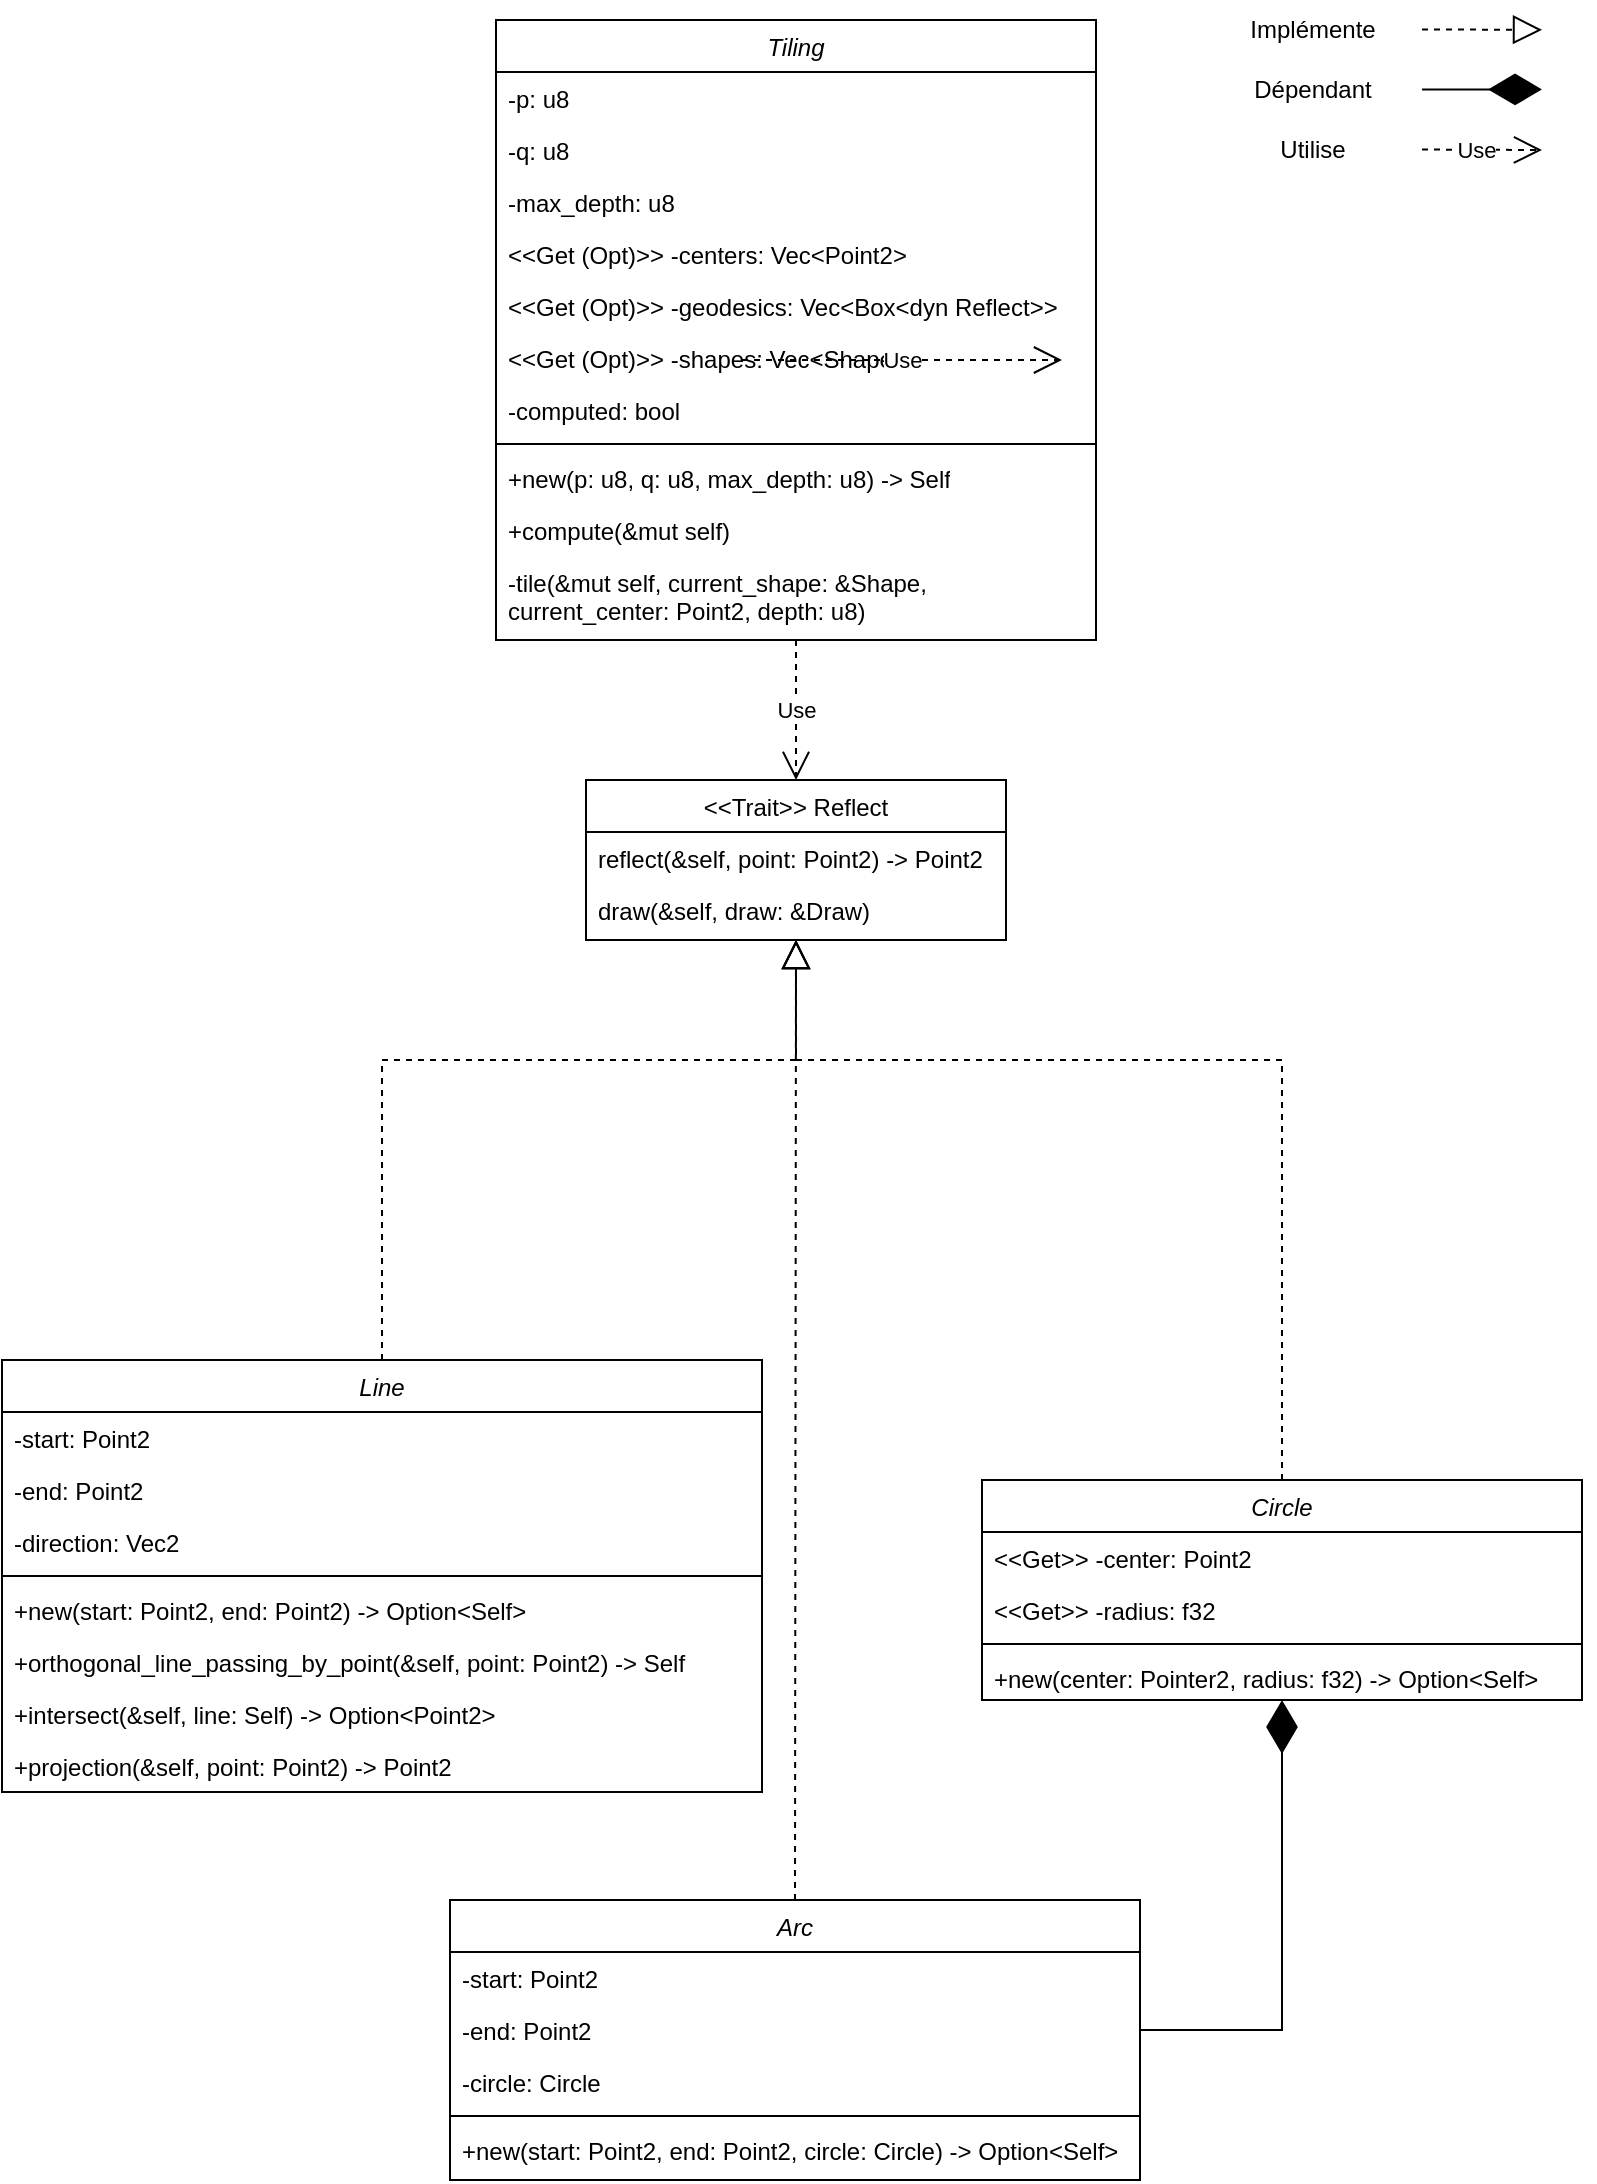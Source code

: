<mxfile version="21.6.6" type="device">
  <diagram id="C5RBs43oDa-KdzZeNtuy" name="Page-1">
    <mxGraphModel dx="2295" dy="988" grid="1" gridSize="10" guides="1" tooltips="1" connect="1" arrows="1" fold="1" page="1" pageScale="1" pageWidth="827" pageHeight="1169" math="0" shadow="0">
      <root>
        <mxCell id="WIyWlLk6GJQsqaUBKTNV-0" />
        <mxCell id="WIyWlLk6GJQsqaUBKTNV-1" parent="WIyWlLk6GJQsqaUBKTNV-0" />
        <mxCell id="zkfFHV4jXpPFQw0GAbJ--17" value="&lt;&lt;Trait&gt;&gt; Reflect" style="swimlane;fontStyle=0;align=center;verticalAlign=top;childLayout=stackLayout;horizontal=1;startSize=26;horizontalStack=0;resizeParent=1;resizeLast=0;collapsible=1;marginBottom=0;rounded=0;shadow=0;strokeWidth=1;" parent="WIyWlLk6GJQsqaUBKTNV-1" vertex="1">
          <mxGeometry x="-518" y="420" width="210" height="80" as="geometry">
            <mxRectangle x="550" y="140" width="160" height="26" as="alternateBounds" />
          </mxGeometry>
        </mxCell>
        <mxCell id="zkfFHV4jXpPFQw0GAbJ--18" value="reflect(&amp;self, point: Point2) -&gt; Point2" style="text;align=left;verticalAlign=top;spacingLeft=4;spacingRight=4;overflow=hidden;rotatable=0;points=[[0,0.5],[1,0.5]];portConstraint=eastwest;" parent="zkfFHV4jXpPFQw0GAbJ--17" vertex="1">
          <mxGeometry y="26" width="210" height="26" as="geometry" />
        </mxCell>
        <mxCell id="zkfFHV4jXpPFQw0GAbJ--19" value="draw(&amp;self, draw: &amp;Draw)" style="text;align=left;verticalAlign=top;spacingLeft=4;spacingRight=4;overflow=hidden;rotatable=0;points=[[0,0.5],[1,0.5]];portConstraint=eastwest;rounded=0;shadow=0;html=0;" parent="zkfFHV4jXpPFQw0GAbJ--17" vertex="1">
          <mxGeometry y="52" width="210" height="26" as="geometry" />
        </mxCell>
        <mxCell id="FeKAGN_1pfS-hd-1YBSc-0" value="Circle" style="swimlane;fontStyle=2;align=center;verticalAlign=top;childLayout=stackLayout;horizontal=1;startSize=26;horizontalStack=0;resizeParent=1;resizeLast=0;collapsible=1;marginBottom=0;rounded=0;shadow=0;strokeWidth=1;" parent="WIyWlLk6GJQsqaUBKTNV-1" vertex="1">
          <mxGeometry x="-320" y="770" width="300" height="110" as="geometry">
            <mxRectangle x="490" y="180" width="160" height="26" as="alternateBounds" />
          </mxGeometry>
        </mxCell>
        <mxCell id="FeKAGN_1pfS-hd-1YBSc-1" value="&lt;&lt;Get&gt;&gt; -center: Point2" style="text;align=left;verticalAlign=top;spacingLeft=4;spacingRight=4;overflow=hidden;rotatable=0;points=[[0,0.5],[1,0.5]];portConstraint=eastwest;" parent="FeKAGN_1pfS-hd-1YBSc-0" vertex="1">
          <mxGeometry y="26" width="300" height="26" as="geometry" />
        </mxCell>
        <mxCell id="FeKAGN_1pfS-hd-1YBSc-2" value="&lt;&lt;Get&gt;&gt; -radius: f32" style="text;align=left;verticalAlign=top;spacingLeft=4;spacingRight=4;overflow=hidden;rotatable=0;points=[[0,0.5],[1,0.5]];portConstraint=eastwest;rounded=0;shadow=0;html=0;" parent="FeKAGN_1pfS-hd-1YBSc-0" vertex="1">
          <mxGeometry y="52" width="300" height="26" as="geometry" />
        </mxCell>
        <mxCell id="FeKAGN_1pfS-hd-1YBSc-4" value="" style="line;html=1;strokeWidth=1;align=left;verticalAlign=middle;spacingTop=-1;spacingLeft=3;spacingRight=3;rotatable=0;labelPosition=right;points=[];portConstraint=eastwest;" parent="FeKAGN_1pfS-hd-1YBSc-0" vertex="1">
          <mxGeometry y="78" width="300" height="8" as="geometry" />
        </mxCell>
        <mxCell id="FeKAGN_1pfS-hd-1YBSc-5" value="+new(center: Pointer2, radius: f32) -&gt; Option&lt;Self&gt;&#xa;" style="text;align=left;verticalAlign=top;spacingLeft=4;spacingRight=4;overflow=hidden;rotatable=0;points=[[0,0.5],[1,0.5]];portConstraint=eastwest;" parent="FeKAGN_1pfS-hd-1YBSc-0" vertex="1">
          <mxGeometry y="86" width="300" height="24" as="geometry" />
        </mxCell>
        <mxCell id="FeKAGN_1pfS-hd-1YBSc-6" value="Line" style="swimlane;fontStyle=2;align=center;verticalAlign=top;childLayout=stackLayout;horizontal=1;startSize=26;horizontalStack=0;resizeParent=1;resizeLast=0;collapsible=1;marginBottom=0;rounded=0;shadow=0;strokeWidth=1;" parent="WIyWlLk6GJQsqaUBKTNV-1" vertex="1">
          <mxGeometry x="-810" y="710" width="380" height="216" as="geometry">
            <mxRectangle x="540" y="430" width="160" height="26" as="alternateBounds" />
          </mxGeometry>
        </mxCell>
        <mxCell id="FeKAGN_1pfS-hd-1YBSc-7" value="-start: Point2" style="text;align=left;verticalAlign=top;spacingLeft=4;spacingRight=4;overflow=hidden;rotatable=0;points=[[0,0.5],[1,0.5]];portConstraint=eastwest;" parent="FeKAGN_1pfS-hd-1YBSc-6" vertex="1">
          <mxGeometry y="26" width="380" height="26" as="geometry" />
        </mxCell>
        <mxCell id="FeKAGN_1pfS-hd-1YBSc-8" value="-end: Point2" style="text;align=left;verticalAlign=top;spacingLeft=4;spacingRight=4;overflow=hidden;rotatable=0;points=[[0,0.5],[1,0.5]];portConstraint=eastwest;rounded=0;shadow=0;html=0;" parent="FeKAGN_1pfS-hd-1YBSc-6" vertex="1">
          <mxGeometry y="52" width="380" height="26" as="geometry" />
        </mxCell>
        <mxCell id="FeKAGN_1pfS-hd-1YBSc-11" value="-direction: Vec2" style="text;align=left;verticalAlign=top;spacingLeft=4;spacingRight=4;overflow=hidden;rotatable=0;points=[[0,0.5],[1,0.5]];portConstraint=eastwest;rounded=0;shadow=0;html=0;" parent="FeKAGN_1pfS-hd-1YBSc-6" vertex="1">
          <mxGeometry y="78" width="380" height="26" as="geometry" />
        </mxCell>
        <mxCell id="FeKAGN_1pfS-hd-1YBSc-9" value="" style="line;html=1;strokeWidth=1;align=left;verticalAlign=middle;spacingTop=-1;spacingLeft=3;spacingRight=3;rotatable=0;labelPosition=right;points=[];portConstraint=eastwest;" parent="FeKAGN_1pfS-hd-1YBSc-6" vertex="1">
          <mxGeometry y="104" width="380" height="8" as="geometry" />
        </mxCell>
        <mxCell id="FeKAGN_1pfS-hd-1YBSc-10" value="+new(start: Point2, end: Point2) -&gt; Option&lt;Self&gt;" style="text;align=left;verticalAlign=top;spacingLeft=4;spacingRight=4;overflow=hidden;rotatable=0;points=[[0,0.5],[1,0.5]];portConstraint=eastwest;" parent="FeKAGN_1pfS-hd-1YBSc-6" vertex="1">
          <mxGeometry y="112" width="380" height="26" as="geometry" />
        </mxCell>
        <mxCell id="FeKAGN_1pfS-hd-1YBSc-12" value="+orthogonal_line_passing_by_point(&amp;self, point: Point2) -&gt; Self" style="text;align=left;verticalAlign=top;spacingLeft=4;spacingRight=4;overflow=hidden;rotatable=0;points=[[0,0.5],[1,0.5]];portConstraint=eastwest;" parent="FeKAGN_1pfS-hd-1YBSc-6" vertex="1">
          <mxGeometry y="138" width="380" height="26" as="geometry" />
        </mxCell>
        <mxCell id="FeKAGN_1pfS-hd-1YBSc-13" value="+intersect(&amp;self, line: Self) -&gt; Option&lt;Point2&gt;" style="text;align=left;verticalAlign=top;spacingLeft=4;spacingRight=4;overflow=hidden;rotatable=0;points=[[0,0.5],[1,0.5]];portConstraint=eastwest;" parent="FeKAGN_1pfS-hd-1YBSc-6" vertex="1">
          <mxGeometry y="164" width="380" height="26" as="geometry" />
        </mxCell>
        <mxCell id="FeKAGN_1pfS-hd-1YBSc-14" value="+projection(&amp;self, point: Point2) -&gt; Point2" style="text;align=left;verticalAlign=top;spacingLeft=4;spacingRight=4;overflow=hidden;rotatable=0;points=[[0,0.5],[1,0.5]];portConstraint=eastwest;" parent="FeKAGN_1pfS-hd-1YBSc-6" vertex="1">
          <mxGeometry y="190" width="380" height="26" as="geometry" />
        </mxCell>
        <mxCell id="FeKAGN_1pfS-hd-1YBSc-15" value="Arc" style="swimlane;fontStyle=2;align=center;verticalAlign=top;childLayout=stackLayout;horizontal=1;startSize=26;horizontalStack=0;resizeParent=1;resizeLast=0;collapsible=1;marginBottom=0;rounded=0;shadow=0;strokeWidth=1;" parent="WIyWlLk6GJQsqaUBKTNV-1" vertex="1">
          <mxGeometry x="-586" y="980" width="345" height="140" as="geometry">
            <mxRectangle x="540" y="430" width="160" height="26" as="alternateBounds" />
          </mxGeometry>
        </mxCell>
        <mxCell id="FeKAGN_1pfS-hd-1YBSc-24" value="-start: Point2" style="text;align=left;verticalAlign=top;spacingLeft=4;spacingRight=4;overflow=hidden;rotatable=0;points=[[0,0.5],[1,0.5]];portConstraint=eastwest;" parent="FeKAGN_1pfS-hd-1YBSc-15" vertex="1">
          <mxGeometry y="26" width="345" height="26" as="geometry" />
        </mxCell>
        <mxCell id="FeKAGN_1pfS-hd-1YBSc-25" value="-end: Point2" style="text;align=left;verticalAlign=top;spacingLeft=4;spacingRight=4;overflow=hidden;rotatable=0;points=[[0,0.5],[1,0.5]];portConstraint=eastwest;rounded=0;shadow=0;html=0;" parent="FeKAGN_1pfS-hd-1YBSc-15" vertex="1">
          <mxGeometry y="52" width="345" height="26" as="geometry" />
        </mxCell>
        <mxCell id="FeKAGN_1pfS-hd-1YBSc-21" value="-circle: Circle" style="text;align=left;verticalAlign=top;spacingLeft=4;spacingRight=4;overflow=hidden;rotatable=0;points=[[0,0.5],[1,0.5]];portConstraint=eastwest;" parent="FeKAGN_1pfS-hd-1YBSc-15" vertex="1">
          <mxGeometry y="78" width="345" height="26" as="geometry" />
        </mxCell>
        <mxCell id="FeKAGN_1pfS-hd-1YBSc-18" value="" style="line;html=1;strokeWidth=1;align=left;verticalAlign=middle;spacingTop=-1;spacingLeft=3;spacingRight=3;rotatable=0;labelPosition=right;points=[];portConstraint=eastwest;" parent="FeKAGN_1pfS-hd-1YBSc-15" vertex="1">
          <mxGeometry y="104" width="345" height="8" as="geometry" />
        </mxCell>
        <mxCell id="FeKAGN_1pfS-hd-1YBSc-19" value="+new(start: Point2, end: Point2, circle: Circle) -&gt; Option&lt;Self&gt;" style="text;align=left;verticalAlign=top;spacingLeft=4;spacingRight=4;overflow=hidden;rotatable=0;points=[[0,0.5],[1,0.5]];portConstraint=eastwest;" parent="FeKAGN_1pfS-hd-1YBSc-15" vertex="1">
          <mxGeometry y="112" width="345" height="26" as="geometry" />
        </mxCell>
        <mxCell id="FeKAGN_1pfS-hd-1YBSc-27" value="" style="endArrow=diamondThin;endFill=1;endSize=24;html=1;rounded=0;exitX=1;exitY=0.5;exitDx=0;exitDy=0;entryX=0.5;entryY=1;entryDx=0;entryDy=0;" parent="WIyWlLk6GJQsqaUBKTNV-1" source="FeKAGN_1pfS-hd-1YBSc-25" target="FeKAGN_1pfS-hd-1YBSc-0" edge="1">
          <mxGeometry width="160" relative="1" as="geometry">
            <mxPoint x="520" y="750" as="sourcePoint" />
            <mxPoint x="-190" y="900" as="targetPoint" />
            <Array as="points">
              <mxPoint x="-170" y="1045" />
            </Array>
          </mxGeometry>
        </mxCell>
        <mxCell id="FeKAGN_1pfS-hd-1YBSc-28" value="" style="endArrow=block;dashed=1;endFill=0;endSize=12;html=1;rounded=0;exitX=0.5;exitY=0;exitDx=0;exitDy=0;entryX=0.5;entryY=1;entryDx=0;entryDy=0;" parent="WIyWlLk6GJQsqaUBKTNV-1" source="FeKAGN_1pfS-hd-1YBSc-6" target="zkfFHV4jXpPFQw0GAbJ--17" edge="1">
          <mxGeometry width="160" relative="1" as="geometry">
            <mxPoint x="40" y="850" as="sourcePoint" />
            <mxPoint x="200" y="850" as="targetPoint" />
            <Array as="points">
              <mxPoint x="-620" y="560" />
              <mxPoint x="-413" y="560" />
            </Array>
          </mxGeometry>
        </mxCell>
        <mxCell id="FeKAGN_1pfS-hd-1YBSc-29" value="" style="endArrow=block;dashed=1;endFill=0;endSize=12;html=1;rounded=0;exitX=0.5;exitY=0;exitDx=0;exitDy=0;" parent="WIyWlLk6GJQsqaUBKTNV-1" source="FeKAGN_1pfS-hd-1YBSc-15" edge="1">
          <mxGeometry width="160" relative="1" as="geometry">
            <mxPoint x="30" y="720" as="sourcePoint" />
            <mxPoint x="-413" y="500" as="targetPoint" />
          </mxGeometry>
        </mxCell>
        <mxCell id="FeKAGN_1pfS-hd-1YBSc-32" value="&lt;span style=&quot;font-weight: normal;&quot;&gt;&lt;i&gt;Tiling&lt;/i&gt;&lt;/span&gt;" style="swimlane;fontStyle=1;align=center;verticalAlign=top;childLayout=stackLayout;horizontal=1;startSize=26;horizontalStack=0;resizeParent=1;resizeParentMax=0;resizeLast=0;collapsible=1;marginBottom=0;whiteSpace=wrap;html=1;" parent="WIyWlLk6GJQsqaUBKTNV-1" vertex="1">
          <mxGeometry x="-563" y="40" width="300" height="310" as="geometry" />
        </mxCell>
        <mxCell id="FeKAGN_1pfS-hd-1YBSc-33" value="-p: u8" style="text;strokeColor=none;fillColor=none;align=left;verticalAlign=top;spacingLeft=4;spacingRight=4;overflow=hidden;rotatable=0;points=[[0,0.5],[1,0.5]];portConstraint=eastwest;whiteSpace=wrap;html=1;" parent="FeKAGN_1pfS-hd-1YBSc-32" vertex="1">
          <mxGeometry y="26" width="300" height="26" as="geometry" />
        </mxCell>
        <mxCell id="FeKAGN_1pfS-hd-1YBSc-36" value="-q: u8" style="text;strokeColor=none;fillColor=none;align=left;verticalAlign=top;spacingLeft=4;spacingRight=4;overflow=hidden;rotatable=0;points=[[0,0.5],[1,0.5]];portConstraint=eastwest;whiteSpace=wrap;html=1;" parent="FeKAGN_1pfS-hd-1YBSc-32" vertex="1">
          <mxGeometry y="52" width="300" height="26" as="geometry" />
        </mxCell>
        <mxCell id="FeKAGN_1pfS-hd-1YBSc-37" value="-max_depth: u8" style="text;strokeColor=none;fillColor=none;align=left;verticalAlign=top;spacingLeft=4;spacingRight=4;overflow=hidden;rotatable=0;points=[[0,0.5],[1,0.5]];portConstraint=eastwest;whiteSpace=wrap;html=1;" parent="FeKAGN_1pfS-hd-1YBSc-32" vertex="1">
          <mxGeometry y="78" width="300" height="26" as="geometry" />
        </mxCell>
        <mxCell id="FeKAGN_1pfS-hd-1YBSc-38" value="&amp;lt;&amp;lt;Get (Opt)&amp;gt;&amp;gt; -centers: Vec&amp;lt;Point2&amp;gt;" style="text;strokeColor=none;fillColor=none;align=left;verticalAlign=top;spacingLeft=4;spacingRight=4;overflow=hidden;rotatable=0;points=[[0,0.5],[1,0.5]];portConstraint=eastwest;whiteSpace=wrap;html=1;" parent="FeKAGN_1pfS-hd-1YBSc-32" vertex="1">
          <mxGeometry y="104" width="300" height="26" as="geometry" />
        </mxCell>
        <mxCell id="FeKAGN_1pfS-hd-1YBSc-39" value="&amp;lt;&amp;lt;Get (Opt)&amp;gt;&amp;gt; -geodesics: Vec&amp;lt;Box&amp;lt;dyn Reflect&amp;gt;&amp;gt;" style="text;strokeColor=none;fillColor=none;align=left;verticalAlign=top;spacingLeft=4;spacingRight=4;overflow=hidden;rotatable=0;points=[[0,0.5],[1,0.5]];portConstraint=eastwest;whiteSpace=wrap;html=1;" parent="FeKAGN_1pfS-hd-1YBSc-32" vertex="1">
          <mxGeometry y="130" width="300" height="26" as="geometry" />
        </mxCell>
        <mxCell id="FeKAGN_1pfS-hd-1YBSc-40" value="&amp;lt;&amp;lt;Get (Opt)&amp;gt;&amp;gt; -shapes: Vec&amp;lt;Shape&amp;gt;" style="text;strokeColor=none;fillColor=none;align=left;verticalAlign=top;spacingLeft=4;spacingRight=4;overflow=hidden;rotatable=0;points=[[0,0.5],[1,0.5]];portConstraint=eastwest;whiteSpace=wrap;html=1;" parent="FeKAGN_1pfS-hd-1YBSc-32" vertex="1">
          <mxGeometry y="156" width="300" height="26" as="geometry" />
        </mxCell>
        <mxCell id="FeKAGN_1pfS-hd-1YBSc-42" value="-computed: bool" style="text;strokeColor=none;fillColor=none;align=left;verticalAlign=top;spacingLeft=4;spacingRight=4;overflow=hidden;rotatable=0;points=[[0,0.5],[1,0.5]];portConstraint=eastwest;whiteSpace=wrap;html=1;" parent="FeKAGN_1pfS-hd-1YBSc-32" vertex="1">
          <mxGeometry y="182" width="300" height="26" as="geometry" />
        </mxCell>
        <mxCell id="FeKAGN_1pfS-hd-1YBSc-34" value="" style="line;strokeWidth=1;fillColor=none;align=left;verticalAlign=middle;spacingTop=-1;spacingLeft=3;spacingRight=3;rotatable=0;labelPosition=right;points=[];portConstraint=eastwest;strokeColor=inherit;" parent="FeKAGN_1pfS-hd-1YBSc-32" vertex="1">
          <mxGeometry y="208" width="300" height="8" as="geometry" />
        </mxCell>
        <mxCell id="FeKAGN_1pfS-hd-1YBSc-35" value="+new(p: u8, q: u8, max_depth: u8) -&amp;gt; Self" style="text;strokeColor=none;fillColor=none;align=left;verticalAlign=top;spacingLeft=4;spacingRight=4;overflow=hidden;rotatable=0;points=[[0,0.5],[1,0.5]];portConstraint=eastwest;whiteSpace=wrap;html=1;" parent="FeKAGN_1pfS-hd-1YBSc-32" vertex="1">
          <mxGeometry y="216" width="300" height="26" as="geometry" />
        </mxCell>
        <mxCell id="FeKAGN_1pfS-hd-1YBSc-43" value="+compute(&amp;amp;mut self)" style="text;strokeColor=none;fillColor=none;align=left;verticalAlign=top;spacingLeft=4;spacingRight=4;overflow=hidden;rotatable=0;points=[[0,0.5],[1,0.5]];portConstraint=eastwest;whiteSpace=wrap;html=1;" parent="FeKAGN_1pfS-hd-1YBSc-32" vertex="1">
          <mxGeometry y="242" width="300" height="26" as="geometry" />
        </mxCell>
        <mxCell id="FeKAGN_1pfS-hd-1YBSc-44" value="-tile(&amp;amp;mut self, current_shape: &amp;amp;Shape, current_center: Point2, depth: u8)" style="text;strokeColor=none;fillColor=none;align=left;verticalAlign=top;spacingLeft=4;spacingRight=4;overflow=hidden;rotatable=0;points=[[0,0.5],[1,0.5]];portConstraint=eastwest;whiteSpace=wrap;html=1;" parent="FeKAGN_1pfS-hd-1YBSc-32" vertex="1">
          <mxGeometry y="268" width="300" height="42" as="geometry" />
        </mxCell>
        <mxCell id="FeKAGN_1pfS-hd-1YBSc-46" value="Use" style="endArrow=open;endSize=12;dashed=1;html=1;rounded=0;entryX=0.5;entryY=0;entryDx=0;entryDy=0;exitX=0.5;exitY=1;exitDx=0;exitDy=0;" parent="WIyWlLk6GJQsqaUBKTNV-1" source="FeKAGN_1pfS-hd-1YBSc-32" target="zkfFHV4jXpPFQw0GAbJ--17" edge="1">
          <mxGeometry width="160" relative="1" as="geometry">
            <mxPoint x="-10" y="360" as="sourcePoint" />
            <mxPoint x="140" y="410" as="targetPoint" />
          </mxGeometry>
        </mxCell>
        <mxCell id="FeKAGN_1pfS-hd-1YBSc-53" value="" style="endArrow=block;dashed=1;endFill=0;endSize=12;html=1;rounded=0;exitX=0.5;exitY=0;exitDx=0;exitDy=0;entryX=0.5;entryY=1;entryDx=0;entryDy=0;" parent="WIyWlLk6GJQsqaUBKTNV-1" source="FeKAGN_1pfS-hd-1YBSc-0" target="zkfFHV4jXpPFQw0GAbJ--17" edge="1">
          <mxGeometry width="160" relative="1" as="geometry">
            <mxPoint x="-171" y="740" as="sourcePoint" />
            <mxPoint x="-410" y="500" as="targetPoint" />
            <Array as="points">
              <mxPoint x="-170" y="560" />
              <mxPoint x="-413" y="560" />
            </Array>
          </mxGeometry>
        </mxCell>
        <mxCell id="EA4lyJMOPVSzqJHv3pxF-0" value="Implémente" style="text;html=1;align=center;verticalAlign=middle;resizable=0;points=[];autosize=1;strokeColor=none;fillColor=none;" vertex="1" parent="WIyWlLk6GJQsqaUBKTNV-1">
          <mxGeometry x="-200" y="30" width="90" height="30" as="geometry" />
        </mxCell>
        <mxCell id="EA4lyJMOPVSzqJHv3pxF-2" value="" style="endArrow=block;dashed=1;endFill=0;endSize=12;html=1;rounded=0;" edge="1" parent="WIyWlLk6GJQsqaUBKTNV-1">
          <mxGeometry width="160" relative="1" as="geometry">
            <mxPoint x="-100" y="44.73" as="sourcePoint" />
            <mxPoint x="-40" y="44.9" as="targetPoint" />
          </mxGeometry>
        </mxCell>
        <mxCell id="EA4lyJMOPVSzqJHv3pxF-3" value="" style="endArrow=diamondThin;endFill=1;endSize=24;html=1;rounded=0;" edge="1" parent="WIyWlLk6GJQsqaUBKTNV-1">
          <mxGeometry width="160" relative="1" as="geometry">
            <mxPoint x="-100" y="74.73" as="sourcePoint" />
            <mxPoint x="-40" y="74.73" as="targetPoint" />
          </mxGeometry>
        </mxCell>
        <mxCell id="EA4lyJMOPVSzqJHv3pxF-4" value="Dépendant" style="text;html=1;align=center;verticalAlign=middle;resizable=0;points=[];autosize=1;strokeColor=none;fillColor=none;" vertex="1" parent="WIyWlLk6GJQsqaUBKTNV-1">
          <mxGeometry x="-195" y="60" width="80" height="30" as="geometry" />
        </mxCell>
        <mxCell id="EA4lyJMOPVSzqJHv3pxF-5" value="Use" style="endArrow=open;endSize=12;dashed=1;html=1;rounded=0;" edge="1" parent="WIyWlLk6GJQsqaUBKTNV-1">
          <mxGeometry width="160" relative="1" as="geometry">
            <mxPoint x="-440" y="210" as="sourcePoint" />
            <mxPoint x="-280" y="210" as="targetPoint" />
          </mxGeometry>
        </mxCell>
        <mxCell id="EA4lyJMOPVSzqJHv3pxF-6" value="Use" style="endArrow=open;endSize=12;dashed=1;html=1;rounded=0;" edge="1" parent="WIyWlLk6GJQsqaUBKTNV-1">
          <mxGeometry x="-0.077" width="160" relative="1" as="geometry">
            <mxPoint x="-100" y="104.77" as="sourcePoint" />
            <mxPoint x="-40" y="105" as="targetPoint" />
            <mxPoint as="offset" />
          </mxGeometry>
        </mxCell>
        <mxCell id="EA4lyJMOPVSzqJHv3pxF-7" value="Utilise" style="text;html=1;align=center;verticalAlign=middle;resizable=0;points=[];autosize=1;strokeColor=none;fillColor=none;" vertex="1" parent="WIyWlLk6GJQsqaUBKTNV-1">
          <mxGeometry x="-185" y="90" width="60" height="30" as="geometry" />
        </mxCell>
      </root>
    </mxGraphModel>
  </diagram>
</mxfile>
